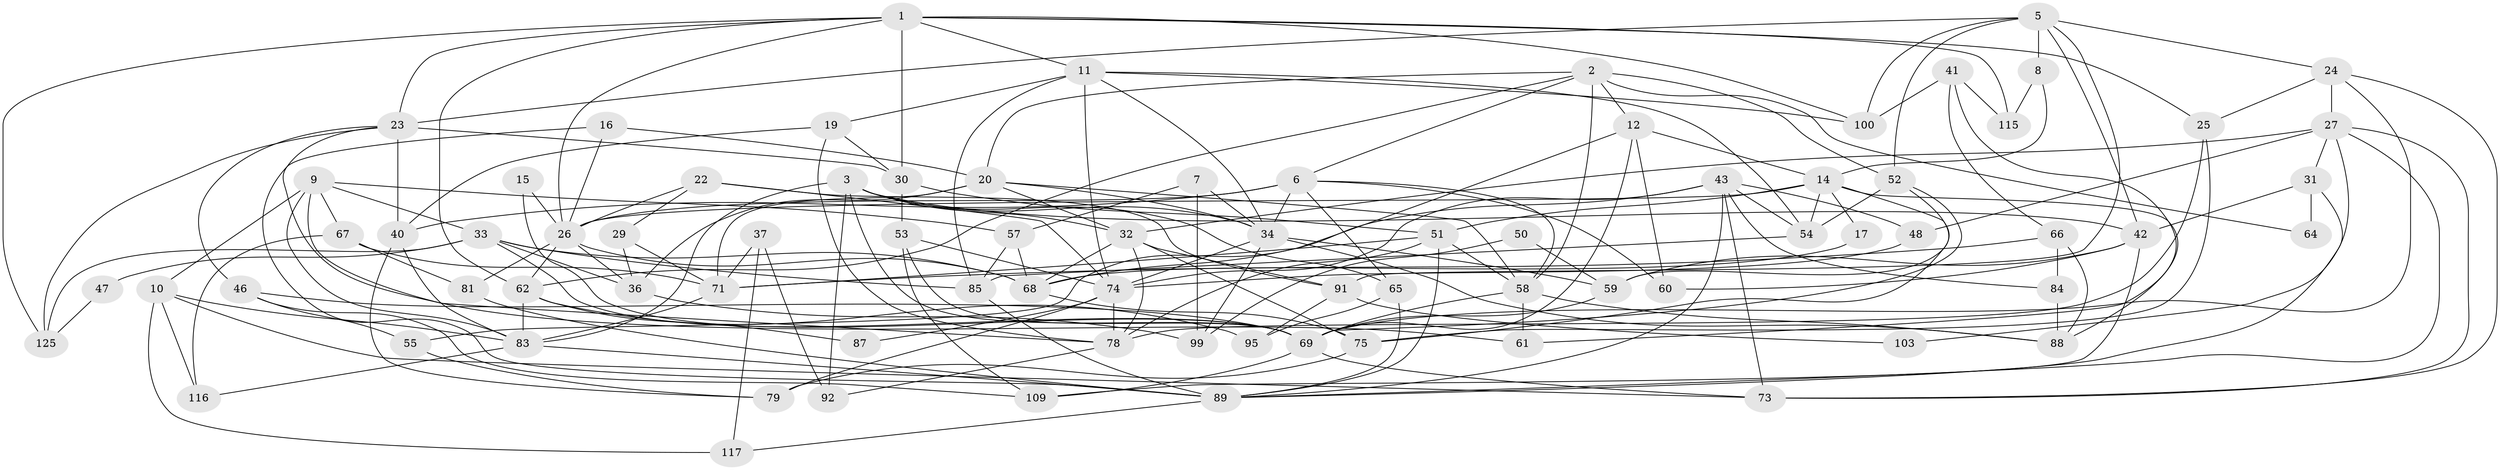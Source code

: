 // original degree distribution, {4: 0.336, 6: 0.056, 5: 0.184, 3: 0.28, 7: 0.016, 2: 0.096, 8: 0.032}
// Generated by graph-tools (version 1.1) at 2025/41/03/06/25 10:41:54]
// undirected, 80 vertices, 200 edges
graph export_dot {
graph [start="1"]
  node [color=gray90,style=filled];
  1 [super="+13"];
  2 [super="+4"];
  3 [super="+18"];
  5 [super="+28"];
  6 [super="+39"];
  7;
  8;
  9 [super="+97"];
  10 [super="+44"];
  11 [super="+49"];
  12 [super="+63"];
  14 [super="+86"];
  15;
  16;
  17 [super="+21"];
  19;
  20 [super="+35"];
  22;
  23 [super="+38"];
  24 [super="+70"];
  25;
  26 [super="+114"];
  27 [super="+122"];
  29;
  30 [super="+72"];
  31;
  32 [super="+56"];
  33 [super="+118"];
  34 [super="+98"];
  36 [super="+90"];
  37 [super="+77"];
  40 [super="+93"];
  41;
  42 [super="+94"];
  43 [super="+45"];
  46;
  47;
  48;
  50;
  51 [super="+82"];
  52;
  53 [super="+96"];
  54 [super="+101"];
  55;
  57;
  58 [super="+111"];
  59 [super="+120"];
  60;
  61;
  62 [super="+105"];
  64;
  65;
  66 [super="+76"];
  67 [super="+80"];
  68 [super="+119"];
  69 [super="+106"];
  71 [super="+113"];
  73 [super="+110"];
  74 [super="+107"];
  75;
  78 [super="+121"];
  79;
  81;
  83 [super="+104"];
  84;
  85 [super="+124"];
  87;
  88;
  89 [super="+102"];
  91;
  92;
  95 [super="+108"];
  99 [super="+112"];
  100 [super="+123"];
  103;
  109;
  115;
  116;
  117;
  125;
  1 -- 25;
  1 -- 125;
  1 -- 26;
  1 -- 115;
  1 -- 100;
  1 -- 23;
  1 -- 62;
  1 -- 30;
  1 -- 11;
  2 -- 20;
  2 -- 58;
  2 -- 6;
  2 -- 64;
  2 -- 52;
  2 -- 12;
  2 -- 62;
  3 -- 42;
  3 -- 32;
  3 -- 69;
  3 -- 65;
  3 -- 92;
  3 -- 34;
  3 -- 83;
  5 -- 91;
  5 -- 52;
  5 -- 100;
  5 -- 24;
  5 -- 8;
  5 -- 23;
  5 -- 42;
  6 -- 58;
  6 -- 60;
  6 -- 40;
  6 -- 65;
  6 -- 26;
  6 -- 34;
  7 -- 99;
  7 -- 57;
  7 -- 34;
  8 -- 115;
  8 -- 14;
  9 -- 57;
  9 -- 33;
  9 -- 10 [weight=2];
  9 -- 83;
  9 -- 67;
  9 -- 78;
  10 -- 116;
  10 -- 117;
  10 -- 73;
  10 -- 83;
  11 -- 19;
  11 -- 85;
  11 -- 54;
  11 -- 74;
  11 -- 34;
  11 -- 100;
  12 -- 69;
  12 -- 14;
  12 -- 60;
  12 -- 55;
  14 -- 75;
  14 -- 88;
  14 -- 17;
  14 -- 54;
  14 -- 26;
  14 -- 51;
  15 -- 26;
  15 -- 69;
  16 -- 89;
  16 -- 26;
  16 -- 20;
  17 -- 68 [weight=2];
  19 -- 30;
  19 -- 40;
  19 -- 78;
  20 -- 71;
  20 -- 58;
  20 -- 32;
  20 -- 36;
  20 -- 34;
  22 -- 74;
  22 -- 29;
  22 -- 91;
  22 -- 26;
  23 -- 61;
  23 -- 40;
  23 -- 46;
  23 -- 125;
  23 -- 30;
  24 -- 69;
  24 -- 25;
  24 -- 27;
  24 -- 73;
  25 -- 75;
  25 -- 78;
  26 -- 36;
  26 -- 62;
  26 -- 81;
  26 -- 68;
  27 -- 31;
  27 -- 48;
  27 -- 32;
  27 -- 103;
  27 -- 89;
  27 -- 73;
  29 -- 36;
  29 -- 71;
  30 -- 53;
  30 -- 51;
  31 -- 89;
  31 -- 42;
  31 -- 64;
  32 -- 78;
  32 -- 75;
  32 -- 91;
  32 -- 68;
  33 -- 69;
  33 -- 47;
  33 -- 68;
  33 -- 125;
  33 -- 36;
  33 -- 85;
  34 -- 88;
  34 -- 74;
  34 -- 59;
  34 -- 99;
  36 -- 99;
  37 -- 117;
  37 -- 92;
  37 -- 71;
  40 -- 79;
  40 -- 83;
  41 -- 100;
  41 -- 61;
  41 -- 115;
  41 -- 66;
  42 -- 59;
  42 -- 60;
  42 -- 109;
  43 -- 84;
  43 -- 48;
  43 -- 74;
  43 -- 68;
  43 -- 73 [weight=2];
  43 -- 54;
  43 -- 89;
  46 -- 109;
  46 -- 55;
  46 -- 69;
  47 -- 125;
  48 -- 74;
  50 -- 59;
  50 -- 99;
  51 -- 58;
  51 -- 89;
  51 -- 71;
  51 -- 78;
  52 -- 69;
  52 -- 54;
  52 -- 59;
  53 -- 74;
  53 -- 109;
  53 -- 69;
  54 -- 85;
  55 -- 79;
  57 -- 68;
  57 -- 85;
  58 -- 69;
  58 -- 61;
  58 -- 88;
  59 -- 69;
  62 -- 87;
  62 -- 95;
  62 -- 83;
  65 -- 89;
  65 -- 95;
  66 -- 71;
  66 -- 88;
  66 -- 84;
  67 -- 81;
  67 -- 116;
  67 -- 71;
  68 -- 75;
  69 -- 109;
  69 -- 73;
  71 -- 83;
  74 -- 87;
  74 -- 78;
  74 -- 79;
  75 -- 79;
  78 -- 92;
  81 -- 89;
  83 -- 89;
  83 -- 116;
  84 -- 88;
  85 -- 89;
  89 -- 117;
  91 -- 103;
  91 -- 95;
}
